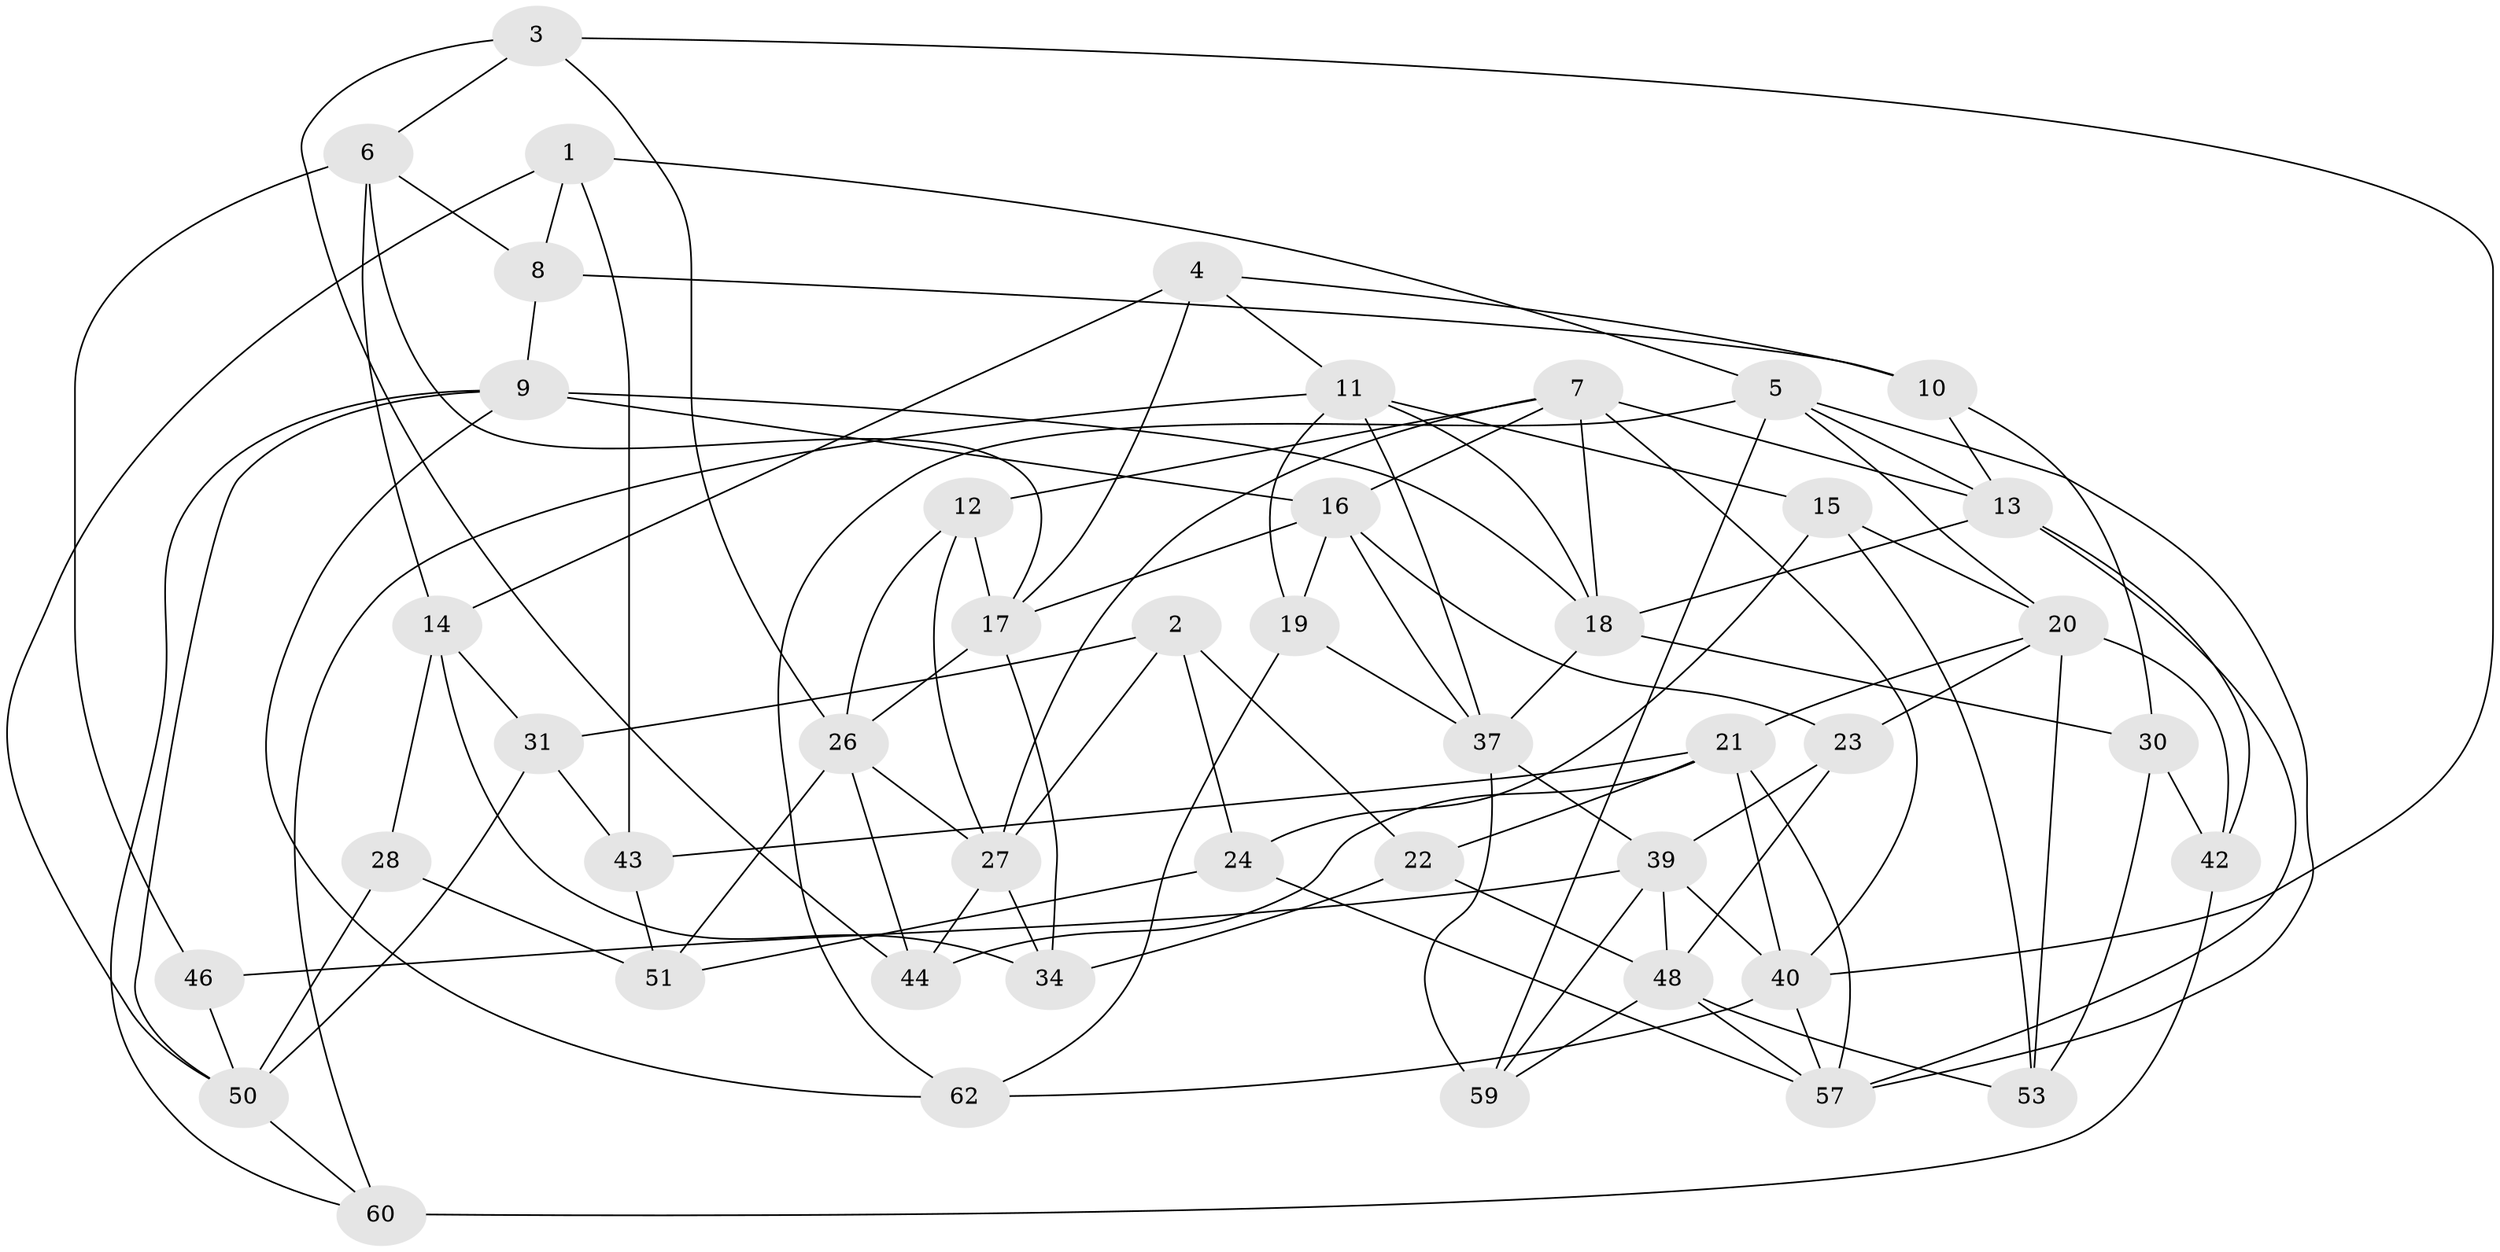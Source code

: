 // Generated by graph-tools (version 1.1) at 2025/52/02/27/25 19:52:34]
// undirected, 45 vertices, 108 edges
graph export_dot {
graph [start="1"]
  node [color=gray90,style=filled];
  1;
  2;
  3;
  4;
  5 [super="+36"];
  6 [super="+52"];
  7 [super="+25"];
  8;
  9 [super="+55"];
  10;
  11 [super="+32"];
  12;
  13 [super="+38"];
  14 [super="+47"];
  15;
  16 [super="+58"];
  17 [super="+49"];
  18 [super="+65"];
  19;
  20 [super="+33"];
  21 [super="+35"];
  22;
  23;
  24;
  26 [super="+29"];
  27 [super="+64"];
  28;
  30;
  31;
  34;
  37 [super="+56"];
  39 [super="+41"];
  40 [super="+45"];
  42;
  43;
  44;
  46;
  48 [super="+54"];
  50 [super="+61"];
  51;
  53;
  57 [super="+63"];
  59;
  60;
  62;
  1 -- 43;
  1 -- 5;
  1 -- 8;
  1 -- 50;
  2 -- 22;
  2 -- 31;
  2 -- 24;
  2 -- 27;
  3 -- 40;
  3 -- 44;
  3 -- 6;
  3 -- 26;
  4 -- 11;
  4 -- 10;
  4 -- 17;
  4 -- 14;
  5 -- 59;
  5 -- 20;
  5 -- 62;
  5 -- 57;
  5 -- 13;
  6 -- 8;
  6 -- 46 [weight=2];
  6 -- 17;
  6 -- 14;
  7 -- 12;
  7 -- 40;
  7 -- 13;
  7 -- 16;
  7 -- 18;
  7 -- 27;
  8 -- 10;
  8 -- 9;
  9 -- 60;
  9 -- 62;
  9 -- 16;
  9 -- 50;
  9 -- 18;
  10 -- 13;
  10 -- 30;
  11 -- 18;
  11 -- 19;
  11 -- 60;
  11 -- 37;
  11 -- 15;
  12 -- 26;
  12 -- 17;
  12 -- 27;
  13 -- 42;
  13 -- 18;
  13 -- 57;
  14 -- 34;
  14 -- 28 [weight=2];
  14 -- 31;
  15 -- 53;
  15 -- 20;
  15 -- 24;
  16 -- 23;
  16 -- 19;
  16 -- 17;
  16 -- 37;
  17 -- 26;
  17 -- 34;
  18 -- 37;
  18 -- 30;
  19 -- 62;
  19 -- 37;
  20 -- 42;
  20 -- 53;
  20 -- 21;
  20 -- 23;
  21 -- 57;
  21 -- 43;
  21 -- 22;
  21 -- 40;
  21 -- 44;
  22 -- 34;
  22 -- 48;
  23 -- 39;
  23 -- 48;
  24 -- 51;
  24 -- 57;
  26 -- 44;
  26 -- 51;
  26 -- 27;
  27 -- 34;
  27 -- 44;
  28 -- 51;
  28 -- 50;
  30 -- 42;
  30 -- 53;
  31 -- 43;
  31 -- 50;
  37 -- 39;
  37 -- 59;
  39 -- 59;
  39 -- 46;
  39 -- 48;
  39 -- 40;
  40 -- 62;
  40 -- 57;
  42 -- 60;
  43 -- 51;
  46 -- 50;
  48 -- 59;
  48 -- 53;
  48 -- 57;
  50 -- 60;
}
